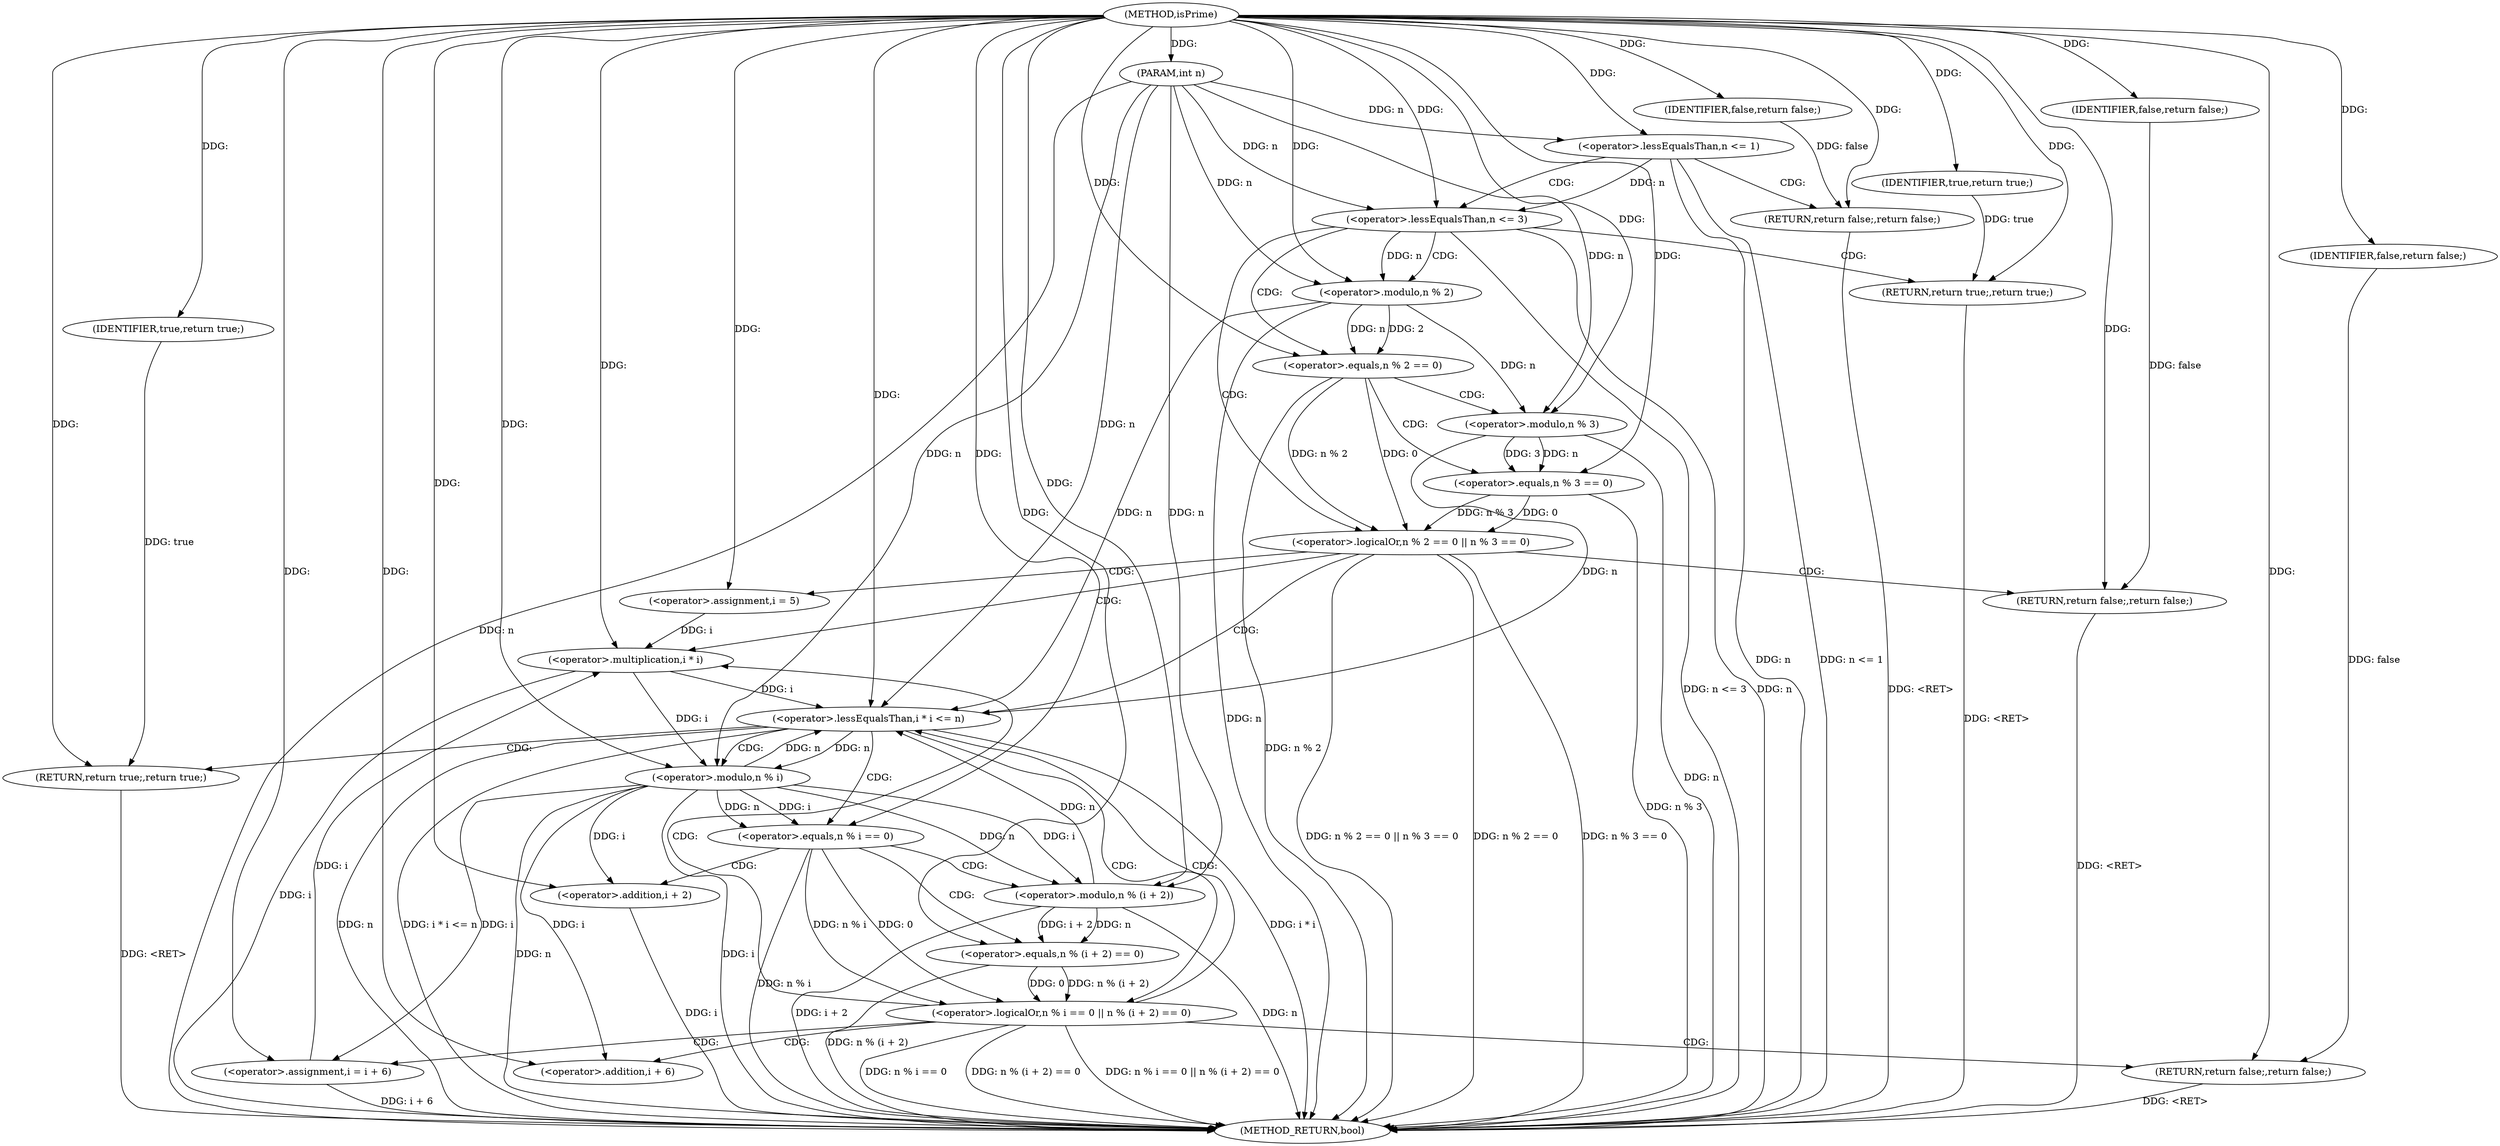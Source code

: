 digraph "isPrime" {  
"1000309" [label = "(METHOD,isPrime)" ]
"1000371" [label = "(METHOD_RETURN,bool)" ]
"1000310" [label = "(PARAM,int n)" ]
"1000369" [label = "(RETURN,return true;,return true;)" ]
"1000313" [label = "(<operator>.lessEqualsThan,n <= 1)" ]
"1000316" [label = "(RETURN,return false;,return false;)" ]
"1000319" [label = "(<operator>.lessEqualsThan,n <= 3)" ]
"1000322" [label = "(RETURN,return true;,return true;)" ]
"1000325" [label = "(<operator>.logicalOr,n % 2 == 0 || n % 3 == 0)" ]
"1000336" [label = "(RETURN,return false;,return false;)" ]
"1000340" [label = "(<operator>.assignment,i = 5)" ]
"1000343" [label = "(<operator>.lessEqualsThan,i * i <= n)" ]
"1000348" [label = "(<operator>.assignment,i = i + 6)" ]
"1000370" [label = "(IDENTIFIER,true,return true;)" ]
"1000317" [label = "(IDENTIFIER,false,return false;)" ]
"1000323" [label = "(IDENTIFIER,true,return true;)" ]
"1000337" [label = "(IDENTIFIER,false,return false;)" ]
"1000354" [label = "(<operator>.logicalOr,n % i == 0 || n % (i + 2) == 0)" ]
"1000367" [label = "(RETURN,return false;,return false;)" ]
"1000326" [label = "(<operator>.equals,n % 2 == 0)" ]
"1000331" [label = "(<operator>.equals,n % 3 == 0)" ]
"1000344" [label = "(<operator>.multiplication,i * i)" ]
"1000350" [label = "(<operator>.addition,i + 6)" ]
"1000368" [label = "(IDENTIFIER,false,return false;)" ]
"1000327" [label = "(<operator>.modulo,n % 2)" ]
"1000332" [label = "(<operator>.modulo,n % 3)" ]
"1000355" [label = "(<operator>.equals,n % i == 0)" ]
"1000360" [label = "(<operator>.equals,n % (i + 2) == 0)" ]
"1000356" [label = "(<operator>.modulo,n % i)" ]
"1000361" [label = "(<operator>.modulo,n % (i + 2))" ]
"1000363" [label = "(<operator>.addition,i + 2)" ]
  "1000369" -> "1000371"  [ label = "DDG: <RET>"] 
  "1000367" -> "1000371"  [ label = "DDG: <RET>"] 
  "1000310" -> "1000371"  [ label = "DDG: n"] 
  "1000313" -> "1000371"  [ label = "DDG: n"] 
  "1000313" -> "1000371"  [ label = "DDG: n <= 1"] 
  "1000319" -> "1000371"  [ label = "DDG: n"] 
  "1000319" -> "1000371"  [ label = "DDG: n <= 3"] 
  "1000327" -> "1000371"  [ label = "DDG: n"] 
  "1000326" -> "1000371"  [ label = "DDG: n % 2"] 
  "1000325" -> "1000371"  [ label = "DDG: n % 2 == 0"] 
  "1000332" -> "1000371"  [ label = "DDG: n"] 
  "1000331" -> "1000371"  [ label = "DDG: n % 3"] 
  "1000325" -> "1000371"  [ label = "DDG: n % 3 == 0"] 
  "1000325" -> "1000371"  [ label = "DDG: n % 2 == 0 || n % 3 == 0"] 
  "1000344" -> "1000371"  [ label = "DDG: i"] 
  "1000343" -> "1000371"  [ label = "DDG: i * i"] 
  "1000343" -> "1000371"  [ label = "DDG: n"] 
  "1000343" -> "1000371"  [ label = "DDG: i * i <= n"] 
  "1000356" -> "1000371"  [ label = "DDG: n"] 
  "1000356" -> "1000371"  [ label = "DDG: i"] 
  "1000355" -> "1000371"  [ label = "DDG: n % i"] 
  "1000354" -> "1000371"  [ label = "DDG: n % i == 0"] 
  "1000361" -> "1000371"  [ label = "DDG: n"] 
  "1000363" -> "1000371"  [ label = "DDG: i"] 
  "1000361" -> "1000371"  [ label = "DDG: i + 2"] 
  "1000360" -> "1000371"  [ label = "DDG: n % (i + 2)"] 
  "1000354" -> "1000371"  [ label = "DDG: n % (i + 2) == 0"] 
  "1000354" -> "1000371"  [ label = "DDG: n % i == 0 || n % (i + 2) == 0"] 
  "1000348" -> "1000371"  [ label = "DDG: i + 6"] 
  "1000322" -> "1000371"  [ label = "DDG: <RET>"] 
  "1000336" -> "1000371"  [ label = "DDG: <RET>"] 
  "1000316" -> "1000371"  [ label = "DDG: <RET>"] 
  "1000309" -> "1000310"  [ label = "DDG: "] 
  "1000370" -> "1000369"  [ label = "DDG: true"] 
  "1000309" -> "1000369"  [ label = "DDG: "] 
  "1000317" -> "1000316"  [ label = "DDG: false"] 
  "1000309" -> "1000316"  [ label = "DDG: "] 
  "1000323" -> "1000322"  [ label = "DDG: true"] 
  "1000309" -> "1000322"  [ label = "DDG: "] 
  "1000337" -> "1000336"  [ label = "DDG: false"] 
  "1000309" -> "1000336"  [ label = "DDG: "] 
  "1000309" -> "1000340"  [ label = "DDG: "] 
  "1000309" -> "1000348"  [ label = "DDG: "] 
  "1000356" -> "1000348"  [ label = "DDG: i"] 
  "1000309" -> "1000370"  [ label = "DDG: "] 
  "1000310" -> "1000313"  [ label = "DDG: n"] 
  "1000309" -> "1000313"  [ label = "DDG: "] 
  "1000309" -> "1000317"  [ label = "DDG: "] 
  "1000313" -> "1000319"  [ label = "DDG: n"] 
  "1000310" -> "1000319"  [ label = "DDG: n"] 
  "1000309" -> "1000319"  [ label = "DDG: "] 
  "1000309" -> "1000323"  [ label = "DDG: "] 
  "1000326" -> "1000325"  [ label = "DDG: n % 2"] 
  "1000326" -> "1000325"  [ label = "DDG: 0"] 
  "1000331" -> "1000325"  [ label = "DDG: n % 3"] 
  "1000331" -> "1000325"  [ label = "DDG: 0"] 
  "1000309" -> "1000337"  [ label = "DDG: "] 
  "1000344" -> "1000343"  [ label = "DDG: i"] 
  "1000327" -> "1000343"  [ label = "DDG: n"] 
  "1000332" -> "1000343"  [ label = "DDG: n"] 
  "1000356" -> "1000343"  [ label = "DDG: n"] 
  "1000361" -> "1000343"  [ label = "DDG: n"] 
  "1000310" -> "1000343"  [ label = "DDG: n"] 
  "1000309" -> "1000343"  [ label = "DDG: "] 
  "1000368" -> "1000367"  [ label = "DDG: false"] 
  "1000309" -> "1000367"  [ label = "DDG: "] 
  "1000327" -> "1000326"  [ label = "DDG: n"] 
  "1000327" -> "1000326"  [ label = "DDG: 2"] 
  "1000309" -> "1000326"  [ label = "DDG: "] 
  "1000332" -> "1000331"  [ label = "DDG: n"] 
  "1000332" -> "1000331"  [ label = "DDG: 3"] 
  "1000309" -> "1000331"  [ label = "DDG: "] 
  "1000340" -> "1000344"  [ label = "DDG: i"] 
  "1000348" -> "1000344"  [ label = "DDG: i"] 
  "1000309" -> "1000344"  [ label = "DDG: "] 
  "1000356" -> "1000350"  [ label = "DDG: i"] 
  "1000309" -> "1000350"  [ label = "DDG: "] 
  "1000355" -> "1000354"  [ label = "DDG: n % i"] 
  "1000355" -> "1000354"  [ label = "DDG: 0"] 
  "1000360" -> "1000354"  [ label = "DDG: n % (i + 2)"] 
  "1000360" -> "1000354"  [ label = "DDG: 0"] 
  "1000309" -> "1000368"  [ label = "DDG: "] 
  "1000319" -> "1000327"  [ label = "DDG: n"] 
  "1000310" -> "1000327"  [ label = "DDG: n"] 
  "1000309" -> "1000327"  [ label = "DDG: "] 
  "1000327" -> "1000332"  [ label = "DDG: n"] 
  "1000310" -> "1000332"  [ label = "DDG: n"] 
  "1000309" -> "1000332"  [ label = "DDG: "] 
  "1000356" -> "1000355"  [ label = "DDG: i"] 
  "1000356" -> "1000355"  [ label = "DDG: n"] 
  "1000309" -> "1000355"  [ label = "DDG: "] 
  "1000361" -> "1000360"  [ label = "DDG: i + 2"] 
  "1000361" -> "1000360"  [ label = "DDG: n"] 
  "1000309" -> "1000360"  [ label = "DDG: "] 
  "1000343" -> "1000356"  [ label = "DDG: n"] 
  "1000310" -> "1000356"  [ label = "DDG: n"] 
  "1000309" -> "1000356"  [ label = "DDG: "] 
  "1000344" -> "1000356"  [ label = "DDG: i"] 
  "1000356" -> "1000361"  [ label = "DDG: n"] 
  "1000310" -> "1000361"  [ label = "DDG: n"] 
  "1000309" -> "1000361"  [ label = "DDG: "] 
  "1000356" -> "1000361"  [ label = "DDG: i"] 
  "1000356" -> "1000363"  [ label = "DDG: i"] 
  "1000309" -> "1000363"  [ label = "DDG: "] 
  "1000313" -> "1000319"  [ label = "CDG: "] 
  "1000313" -> "1000316"  [ label = "CDG: "] 
  "1000319" -> "1000326"  [ label = "CDG: "] 
  "1000319" -> "1000327"  [ label = "CDG: "] 
  "1000319" -> "1000325"  [ label = "CDG: "] 
  "1000319" -> "1000322"  [ label = "CDG: "] 
  "1000325" -> "1000340"  [ label = "CDG: "] 
  "1000325" -> "1000344"  [ label = "CDG: "] 
  "1000325" -> "1000336"  [ label = "CDG: "] 
  "1000325" -> "1000343"  [ label = "CDG: "] 
  "1000343" -> "1000354"  [ label = "CDG: "] 
  "1000343" -> "1000356"  [ label = "CDG: "] 
  "1000343" -> "1000355"  [ label = "CDG: "] 
  "1000343" -> "1000369"  [ label = "CDG: "] 
  "1000326" -> "1000332"  [ label = "CDG: "] 
  "1000326" -> "1000331"  [ label = "CDG: "] 
  "1000354" -> "1000367"  [ label = "CDG: "] 
  "1000354" -> "1000350"  [ label = "CDG: "] 
  "1000354" -> "1000344"  [ label = "CDG: "] 
  "1000354" -> "1000343"  [ label = "CDG: "] 
  "1000354" -> "1000348"  [ label = "CDG: "] 
  "1000355" -> "1000360"  [ label = "CDG: "] 
  "1000355" -> "1000363"  [ label = "CDG: "] 
  "1000355" -> "1000361"  [ label = "CDG: "] 
}
